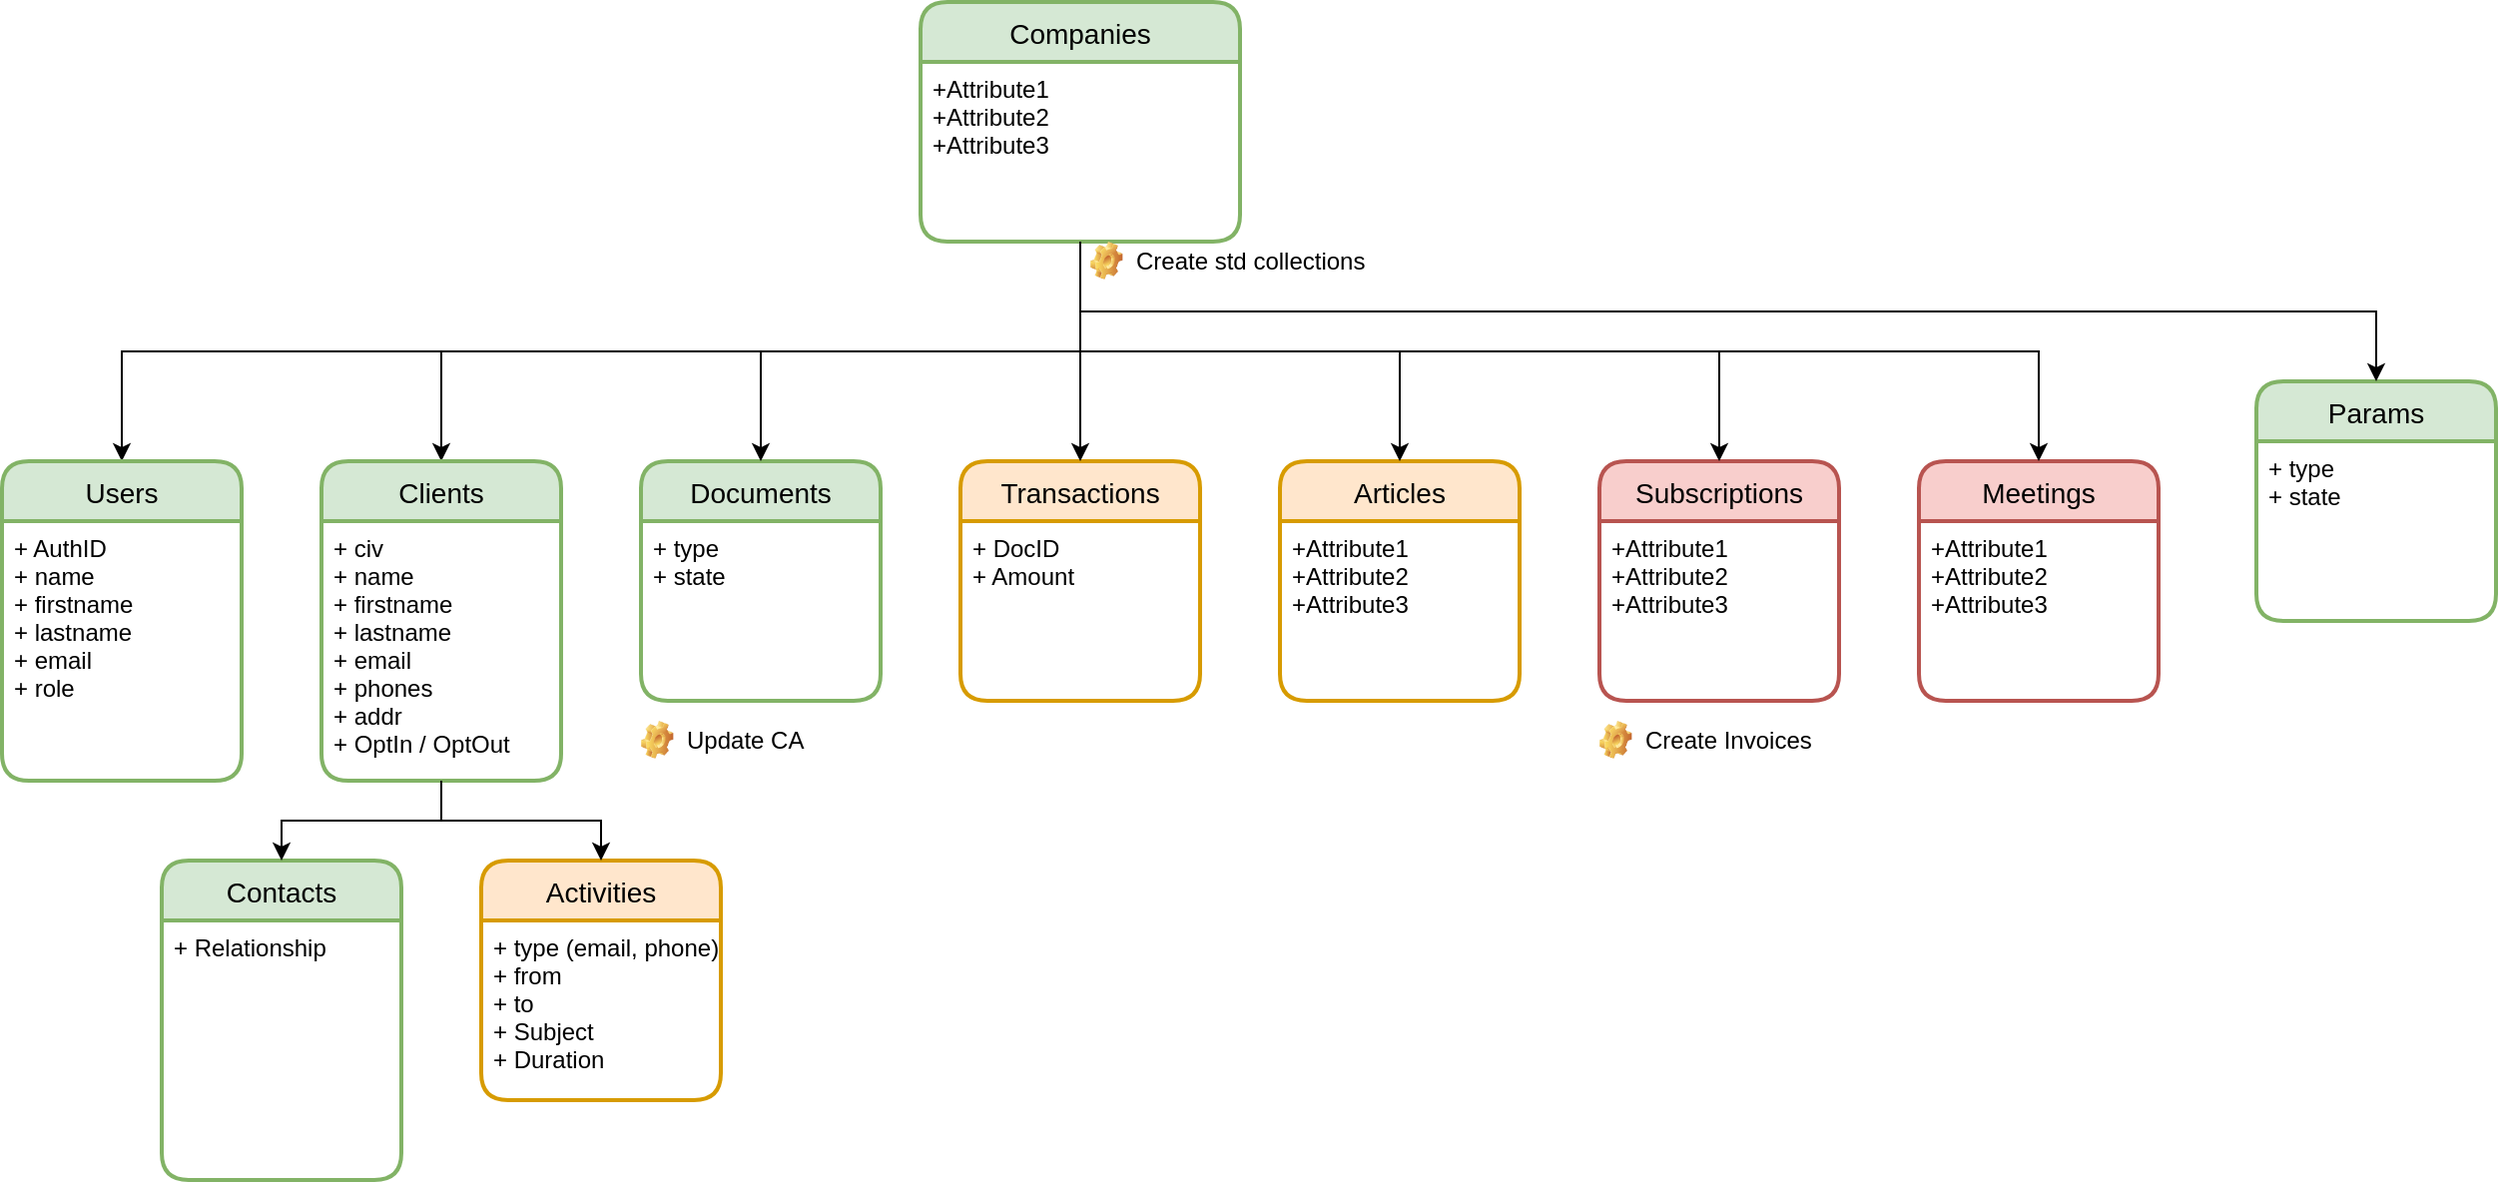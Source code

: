 <mxfile version="14.3.0" type="device"><diagram id="ECsfcxlmSAYpc5b9VkMG" name="Page-1"><mxGraphModel dx="1673" dy="995" grid="1" gridSize="10" guides="1" tooltips="1" connect="1" arrows="1" fold="1" page="1" pageScale="1" pageWidth="1169" pageHeight="827" math="0" shadow="0"><root><mxCell id="0"/><mxCell id="1" parent="0"/><mxCell id="nfgc87009k3PrdsqPeyN-5" value="" style="edgeStyle=orthogonalEdgeStyle;rounded=0;orthogonalLoop=1;jettySize=auto;html=1;exitX=0.5;exitY=1;exitDx=0;exitDy=0;" edge="1" parent="1" source="nfgc87009k3PrdsqPeyN-2" target="nfgc87009k3PrdsqPeyN-3"><mxGeometry relative="1" as="geometry"/></mxCell><mxCell id="nfgc87009k3PrdsqPeyN-1" value="Companies" style="swimlane;childLayout=stackLayout;horizontal=1;startSize=30;horizontalStack=0;rounded=1;fontSize=14;fontStyle=0;strokeWidth=2;resizeParent=0;resizeLast=1;shadow=0;dashed=0;align=center;fillColor=#d5e8d4;strokeColor=#82b366;" vertex="1" parent="1"><mxGeometry x="500" y="10" width="160" height="120" as="geometry"><mxRectangle x="150" y="110" width="70" height="30" as="alternateBounds"/></mxGeometry></mxCell><mxCell id="nfgc87009k3PrdsqPeyN-2" value="+Attribute1&#10;+Attribute2&#10;+Attribute3" style="align=left;strokeColor=none;fillColor=none;spacingLeft=4;fontSize=12;verticalAlign=top;resizable=0;rotatable=0;part=1;" vertex="1" parent="nfgc87009k3PrdsqPeyN-1"><mxGeometry y="30" width="160" height="90" as="geometry"/></mxCell><mxCell id="nfgc87009k3PrdsqPeyN-3" value="Users" style="swimlane;childLayout=stackLayout;horizontal=1;startSize=30;horizontalStack=0;rounded=1;fontSize=14;fontStyle=0;strokeWidth=2;resizeParent=0;resizeLast=1;shadow=0;dashed=0;align=center;fillColor=#d5e8d4;strokeColor=#82b366;" vertex="1" parent="1"><mxGeometry x="40" y="240" width="120" height="160" as="geometry"><mxRectangle x="150" y="110" width="70" height="30" as="alternateBounds"/></mxGeometry></mxCell><mxCell id="nfgc87009k3PrdsqPeyN-4" value="+ AuthID&#10;+ name&#10;+ firstname&#10;+ lastname&#10;+ email&#10;+ role" style="align=left;strokeColor=none;fillColor=none;spacingLeft=4;fontSize=12;verticalAlign=top;resizable=0;rotatable=0;part=1;" vertex="1" parent="nfgc87009k3PrdsqPeyN-3"><mxGeometry y="30" width="120" height="130" as="geometry"/></mxCell><mxCell id="nfgc87009k3PrdsqPeyN-12" style="edgeStyle=orthogonalEdgeStyle;rounded=0;orthogonalLoop=1;jettySize=auto;html=1;exitX=0.5;exitY=1;exitDx=0;exitDy=0;entryX=0.5;entryY=0;entryDx=0;entryDy=0;" edge="1" parent="1" source="nfgc87009k3PrdsqPeyN-2" target="nfgc87009k3PrdsqPeyN-32"><mxGeometry relative="1" as="geometry"><mxPoint x="260" y="240" as="targetPoint"/></mxGeometry></mxCell><mxCell id="nfgc87009k3PrdsqPeyN-13" value="Documents" style="swimlane;childLayout=stackLayout;horizontal=1;startSize=30;horizontalStack=0;rounded=1;fontSize=14;fontStyle=0;strokeWidth=2;resizeParent=0;resizeLast=1;shadow=0;dashed=0;align=center;fillColor=#d5e8d4;strokeColor=#82b366;" vertex="1" parent="1"><mxGeometry x="360" y="240" width="120" height="120" as="geometry"><mxRectangle x="150" y="110" width="70" height="30" as="alternateBounds"/></mxGeometry></mxCell><mxCell id="nfgc87009k3PrdsqPeyN-14" value="+ type&#10;+ state" style="align=left;strokeColor=none;fillColor=none;spacingLeft=4;fontSize=12;verticalAlign=top;resizable=0;rotatable=0;part=1;" vertex="1" parent="nfgc87009k3PrdsqPeyN-13"><mxGeometry y="30" width="120" height="90" as="geometry"/></mxCell><mxCell id="nfgc87009k3PrdsqPeyN-15" value="Transactions" style="swimlane;childLayout=stackLayout;horizontal=1;startSize=30;horizontalStack=0;rounded=1;fontSize=14;fontStyle=0;strokeWidth=2;resizeParent=0;resizeLast=1;shadow=0;dashed=0;align=center;fillColor=#ffe6cc;strokeColor=#d79b00;" vertex="1" parent="1"><mxGeometry x="520" y="240" width="120" height="120" as="geometry"><mxRectangle x="150" y="110" width="70" height="30" as="alternateBounds"/></mxGeometry></mxCell><mxCell id="nfgc87009k3PrdsqPeyN-16" value="+ DocID&#10;+ Amount" style="align=left;strokeColor=none;fillColor=none;spacingLeft=4;fontSize=12;verticalAlign=top;resizable=0;rotatable=0;part=1;" vertex="1" parent="nfgc87009k3PrdsqPeyN-15"><mxGeometry y="30" width="120" height="90" as="geometry"/></mxCell><mxCell id="nfgc87009k3PrdsqPeyN-17" value="Articles" style="swimlane;childLayout=stackLayout;horizontal=1;startSize=30;horizontalStack=0;rounded=1;fontSize=14;fontStyle=0;strokeWidth=2;resizeParent=0;resizeLast=1;shadow=0;dashed=0;align=center;fillColor=#ffe6cc;strokeColor=#d79b00;" vertex="1" parent="1"><mxGeometry x="680" y="240" width="120" height="120" as="geometry"><mxRectangle x="150" y="110" width="70" height="30" as="alternateBounds"/></mxGeometry></mxCell><mxCell id="nfgc87009k3PrdsqPeyN-18" value="+Attribute1&#10;+Attribute2&#10;+Attribute3" style="align=left;strokeColor=none;fillColor=none;spacingLeft=4;fontSize=12;verticalAlign=top;resizable=0;rotatable=0;part=1;" vertex="1" parent="nfgc87009k3PrdsqPeyN-17"><mxGeometry y="30" width="120" height="90" as="geometry"/></mxCell><mxCell id="nfgc87009k3PrdsqPeyN-19" value="Subscriptions" style="swimlane;childLayout=stackLayout;horizontal=1;startSize=30;horizontalStack=0;rounded=1;fontSize=14;fontStyle=0;strokeWidth=2;resizeParent=0;resizeLast=1;shadow=0;dashed=0;align=center;fillColor=#f8cecc;strokeColor=#b85450;" vertex="1" parent="1"><mxGeometry x="840" y="240" width="120" height="120" as="geometry"><mxRectangle x="150" y="110" width="70" height="30" as="alternateBounds"/></mxGeometry></mxCell><mxCell id="nfgc87009k3PrdsqPeyN-20" value="+Attribute1&#10;+Attribute2&#10;+Attribute3" style="align=left;strokeColor=none;fillColor=none;spacingLeft=4;fontSize=12;verticalAlign=top;resizable=0;rotatable=0;part=1;" vertex="1" parent="nfgc87009k3PrdsqPeyN-19"><mxGeometry y="30" width="120" height="90" as="geometry"/></mxCell><mxCell id="nfgc87009k3PrdsqPeyN-21" value="Meetings" style="swimlane;childLayout=stackLayout;horizontal=1;startSize=30;horizontalStack=0;rounded=1;fontSize=14;fontStyle=0;strokeWidth=2;resizeParent=0;resizeLast=1;shadow=0;dashed=0;align=center;fillColor=#f8cecc;strokeColor=#b85450;" vertex="1" parent="1"><mxGeometry x="1000" y="240" width="120" height="120" as="geometry"><mxRectangle x="150" y="110" width="70" height="30" as="alternateBounds"/></mxGeometry></mxCell><mxCell id="nfgc87009k3PrdsqPeyN-22" value="+Attribute1&#10;+Attribute2&#10;+Attribute3" style="align=left;strokeColor=none;fillColor=none;spacingLeft=4;fontSize=12;verticalAlign=top;resizable=0;rotatable=0;part=1;" vertex="1" parent="nfgc87009k3PrdsqPeyN-21"><mxGeometry y="30" width="120" height="90" as="geometry"/></mxCell><mxCell id="nfgc87009k3PrdsqPeyN-23" style="edgeStyle=orthogonalEdgeStyle;rounded=0;orthogonalLoop=1;jettySize=auto;html=1;exitX=0.5;exitY=1;exitDx=0;exitDy=0;entryX=0.5;entryY=0;entryDx=0;entryDy=0;" edge="1" parent="1" source="nfgc87009k3PrdsqPeyN-2" target="nfgc87009k3PrdsqPeyN-13"><mxGeometry relative="1" as="geometry"/></mxCell><mxCell id="nfgc87009k3PrdsqPeyN-24" style="edgeStyle=orthogonalEdgeStyle;rounded=0;orthogonalLoop=1;jettySize=auto;html=1;exitX=0.5;exitY=1;exitDx=0;exitDy=0;entryX=0.5;entryY=0;entryDx=0;entryDy=0;" edge="1" parent="1" source="nfgc87009k3PrdsqPeyN-2" target="nfgc87009k3PrdsqPeyN-15"><mxGeometry relative="1" as="geometry"/></mxCell><mxCell id="nfgc87009k3PrdsqPeyN-25" style="edgeStyle=orthogonalEdgeStyle;rounded=0;orthogonalLoop=1;jettySize=auto;html=1;exitX=0.5;exitY=1;exitDx=0;exitDy=0;entryX=0.5;entryY=0;entryDx=0;entryDy=0;" edge="1" parent="1" source="nfgc87009k3PrdsqPeyN-2" target="nfgc87009k3PrdsqPeyN-17"><mxGeometry relative="1" as="geometry"/></mxCell><mxCell id="nfgc87009k3PrdsqPeyN-26" style="edgeStyle=orthogonalEdgeStyle;rounded=0;orthogonalLoop=1;jettySize=auto;html=1;exitX=0.5;exitY=1;exitDx=0;exitDy=0;entryX=0.5;entryY=0;entryDx=0;entryDy=0;" edge="1" parent="1" source="nfgc87009k3PrdsqPeyN-2" target="nfgc87009k3PrdsqPeyN-19"><mxGeometry relative="1" as="geometry"/></mxCell><mxCell id="nfgc87009k3PrdsqPeyN-27" style="edgeStyle=orthogonalEdgeStyle;rounded=0;orthogonalLoop=1;jettySize=auto;html=1;exitX=0.5;exitY=1;exitDx=0;exitDy=0;entryX=0.5;entryY=0;entryDx=0;entryDy=0;" edge="1" parent="1" source="nfgc87009k3PrdsqPeyN-2" target="nfgc87009k3PrdsqPeyN-21"><mxGeometry relative="1" as="geometry"/></mxCell><mxCell id="nfgc87009k3PrdsqPeyN-32" value="Clients" style="swimlane;childLayout=stackLayout;horizontal=1;startSize=30;horizontalStack=0;rounded=1;fontSize=14;fontStyle=0;strokeWidth=2;resizeParent=0;resizeLast=1;shadow=0;dashed=0;align=center;fillColor=#d5e8d4;strokeColor=#82b366;" vertex="1" parent="1"><mxGeometry x="200" y="240" width="120" height="160" as="geometry"><mxRectangle x="150" y="110" width="70" height="30" as="alternateBounds"/></mxGeometry></mxCell><mxCell id="nfgc87009k3PrdsqPeyN-33" value="+ civ&#10;+ name&#10;+ firstname&#10;+ lastname&#10;+ email&#10;+ phones&#10;+ addr&#10;+ OptIn / OptOut" style="align=left;strokeColor=none;fillColor=none;spacingLeft=4;fontSize=12;verticalAlign=top;resizable=0;rotatable=0;part=1;" vertex="1" parent="nfgc87009k3PrdsqPeyN-32"><mxGeometry y="30" width="120" height="130" as="geometry"/></mxCell><mxCell id="nfgc87009k3PrdsqPeyN-34" value="Update CA" style="shape=image;html=1;verticalLabelPosition=middle;verticalAlign=middle;imageAspect=1;aspect=fixed;image=img/clipart/Gear_128x128.png;labelPosition=right;align=left;spacingLeft=5;" vertex="1" parent="1"><mxGeometry x="360" y="370" width="16.2" height="19" as="geometry"/></mxCell><mxCell id="nfgc87009k3PrdsqPeyN-36" value="Create Invoices" style="shape=image;html=1;verticalLabelPosition=middle;verticalAlign=middle;imageAspect=1;aspect=fixed;image=img/clipart/Gear_128x128.png;labelPosition=right;align=left;spacingLeft=5;" vertex="1" parent="1"><mxGeometry x="840" y="370" width="16.2" height="19" as="geometry"/></mxCell><mxCell id="nfgc87009k3PrdsqPeyN-39" value="Params" style="swimlane;childLayout=stackLayout;horizontal=1;startSize=30;horizontalStack=0;rounded=1;fontSize=14;fontStyle=0;strokeWidth=2;resizeParent=0;resizeLast=1;shadow=0;dashed=0;align=center;fillColor=#d5e8d4;strokeColor=#82b366;" vertex="1" parent="1"><mxGeometry x="1169" y="200" width="120" height="120" as="geometry"><mxRectangle x="150" y="110" width="70" height="30" as="alternateBounds"/></mxGeometry></mxCell><mxCell id="nfgc87009k3PrdsqPeyN-40" value="+ type&#10;+ state" style="align=left;strokeColor=none;fillColor=none;spacingLeft=4;fontSize=12;verticalAlign=top;resizable=0;rotatable=0;part=1;" vertex="1" parent="nfgc87009k3PrdsqPeyN-39"><mxGeometry y="30" width="120" height="90" as="geometry"/></mxCell><mxCell id="nfgc87009k3PrdsqPeyN-41" style="edgeStyle=orthogonalEdgeStyle;rounded=0;orthogonalLoop=1;jettySize=auto;html=1;exitX=0.5;exitY=1;exitDx=0;exitDy=0;entryX=0.5;entryY=0;entryDx=0;entryDy=0;" edge="1" parent="1" source="nfgc87009k3PrdsqPeyN-2" target="nfgc87009k3PrdsqPeyN-39"><mxGeometry relative="1" as="geometry"/></mxCell><mxCell id="nfgc87009k3PrdsqPeyN-42" value="Create std collections" style="shape=image;html=1;verticalLabelPosition=middle;verticalAlign=middle;imageAspect=1;aspect=fixed;image=img/clipart/Gear_128x128.png;labelPosition=right;align=left;spacingLeft=5;" vertex="1" parent="1"><mxGeometry x="585" y="130" width="16.2" height="19" as="geometry"/></mxCell><mxCell id="nfgc87009k3PrdsqPeyN-44" value="Activities" style="swimlane;childLayout=stackLayout;horizontal=1;startSize=30;horizontalStack=0;rounded=1;fontSize=14;fontStyle=0;strokeWidth=2;resizeParent=0;resizeLast=1;shadow=0;dashed=0;align=center;fillColor=#ffe6cc;strokeColor=#d79b00;" vertex="1" parent="1"><mxGeometry x="280" y="440" width="120" height="120" as="geometry"><mxRectangle x="150" y="110" width="70" height="30" as="alternateBounds"/></mxGeometry></mxCell><mxCell id="nfgc87009k3PrdsqPeyN-45" value="+ type (email, phone)&#10;+ from&#10;+ to&#10;+ Subject&#10;+ Duration" style="align=left;strokeColor=none;fillColor=none;spacingLeft=4;fontSize=12;verticalAlign=top;resizable=0;rotatable=0;part=1;" vertex="1" parent="nfgc87009k3PrdsqPeyN-44"><mxGeometry y="30" width="120" height="90" as="geometry"/></mxCell><mxCell id="nfgc87009k3PrdsqPeyN-48" style="edgeStyle=orthogonalEdgeStyle;rounded=0;orthogonalLoop=1;jettySize=auto;html=1;exitX=0.5;exitY=1;exitDx=0;exitDy=0;" edge="1" parent="1" source="nfgc87009k3PrdsqPeyN-33" target="nfgc87009k3PrdsqPeyN-44"><mxGeometry relative="1" as="geometry"/></mxCell><mxCell id="nfgc87009k3PrdsqPeyN-49" value="Contacts" style="swimlane;childLayout=stackLayout;horizontal=1;startSize=30;horizontalStack=0;rounded=1;fontSize=14;fontStyle=0;strokeWidth=2;resizeParent=0;resizeLast=1;shadow=0;dashed=0;align=center;fillColor=#d5e8d4;strokeColor=#82b366;" vertex="1" parent="1"><mxGeometry x="120" y="440" width="120" height="160" as="geometry"><mxRectangle x="150" y="110" width="70" height="30" as="alternateBounds"/></mxGeometry></mxCell><mxCell id="nfgc87009k3PrdsqPeyN-50" value="+ Relationship" style="align=left;strokeColor=none;fillColor=none;spacingLeft=4;fontSize=12;verticalAlign=top;resizable=0;rotatable=0;part=1;" vertex="1" parent="nfgc87009k3PrdsqPeyN-49"><mxGeometry y="30" width="120" height="130" as="geometry"/></mxCell><mxCell id="nfgc87009k3PrdsqPeyN-51" style="edgeStyle=orthogonalEdgeStyle;rounded=0;orthogonalLoop=1;jettySize=auto;html=1;exitX=0.5;exitY=1;exitDx=0;exitDy=0;entryX=0.5;entryY=0;entryDx=0;entryDy=0;" edge="1" parent="1" source="nfgc87009k3PrdsqPeyN-33" target="nfgc87009k3PrdsqPeyN-49"><mxGeometry relative="1" as="geometry"/></mxCell></root></mxGraphModel></diagram></mxfile>